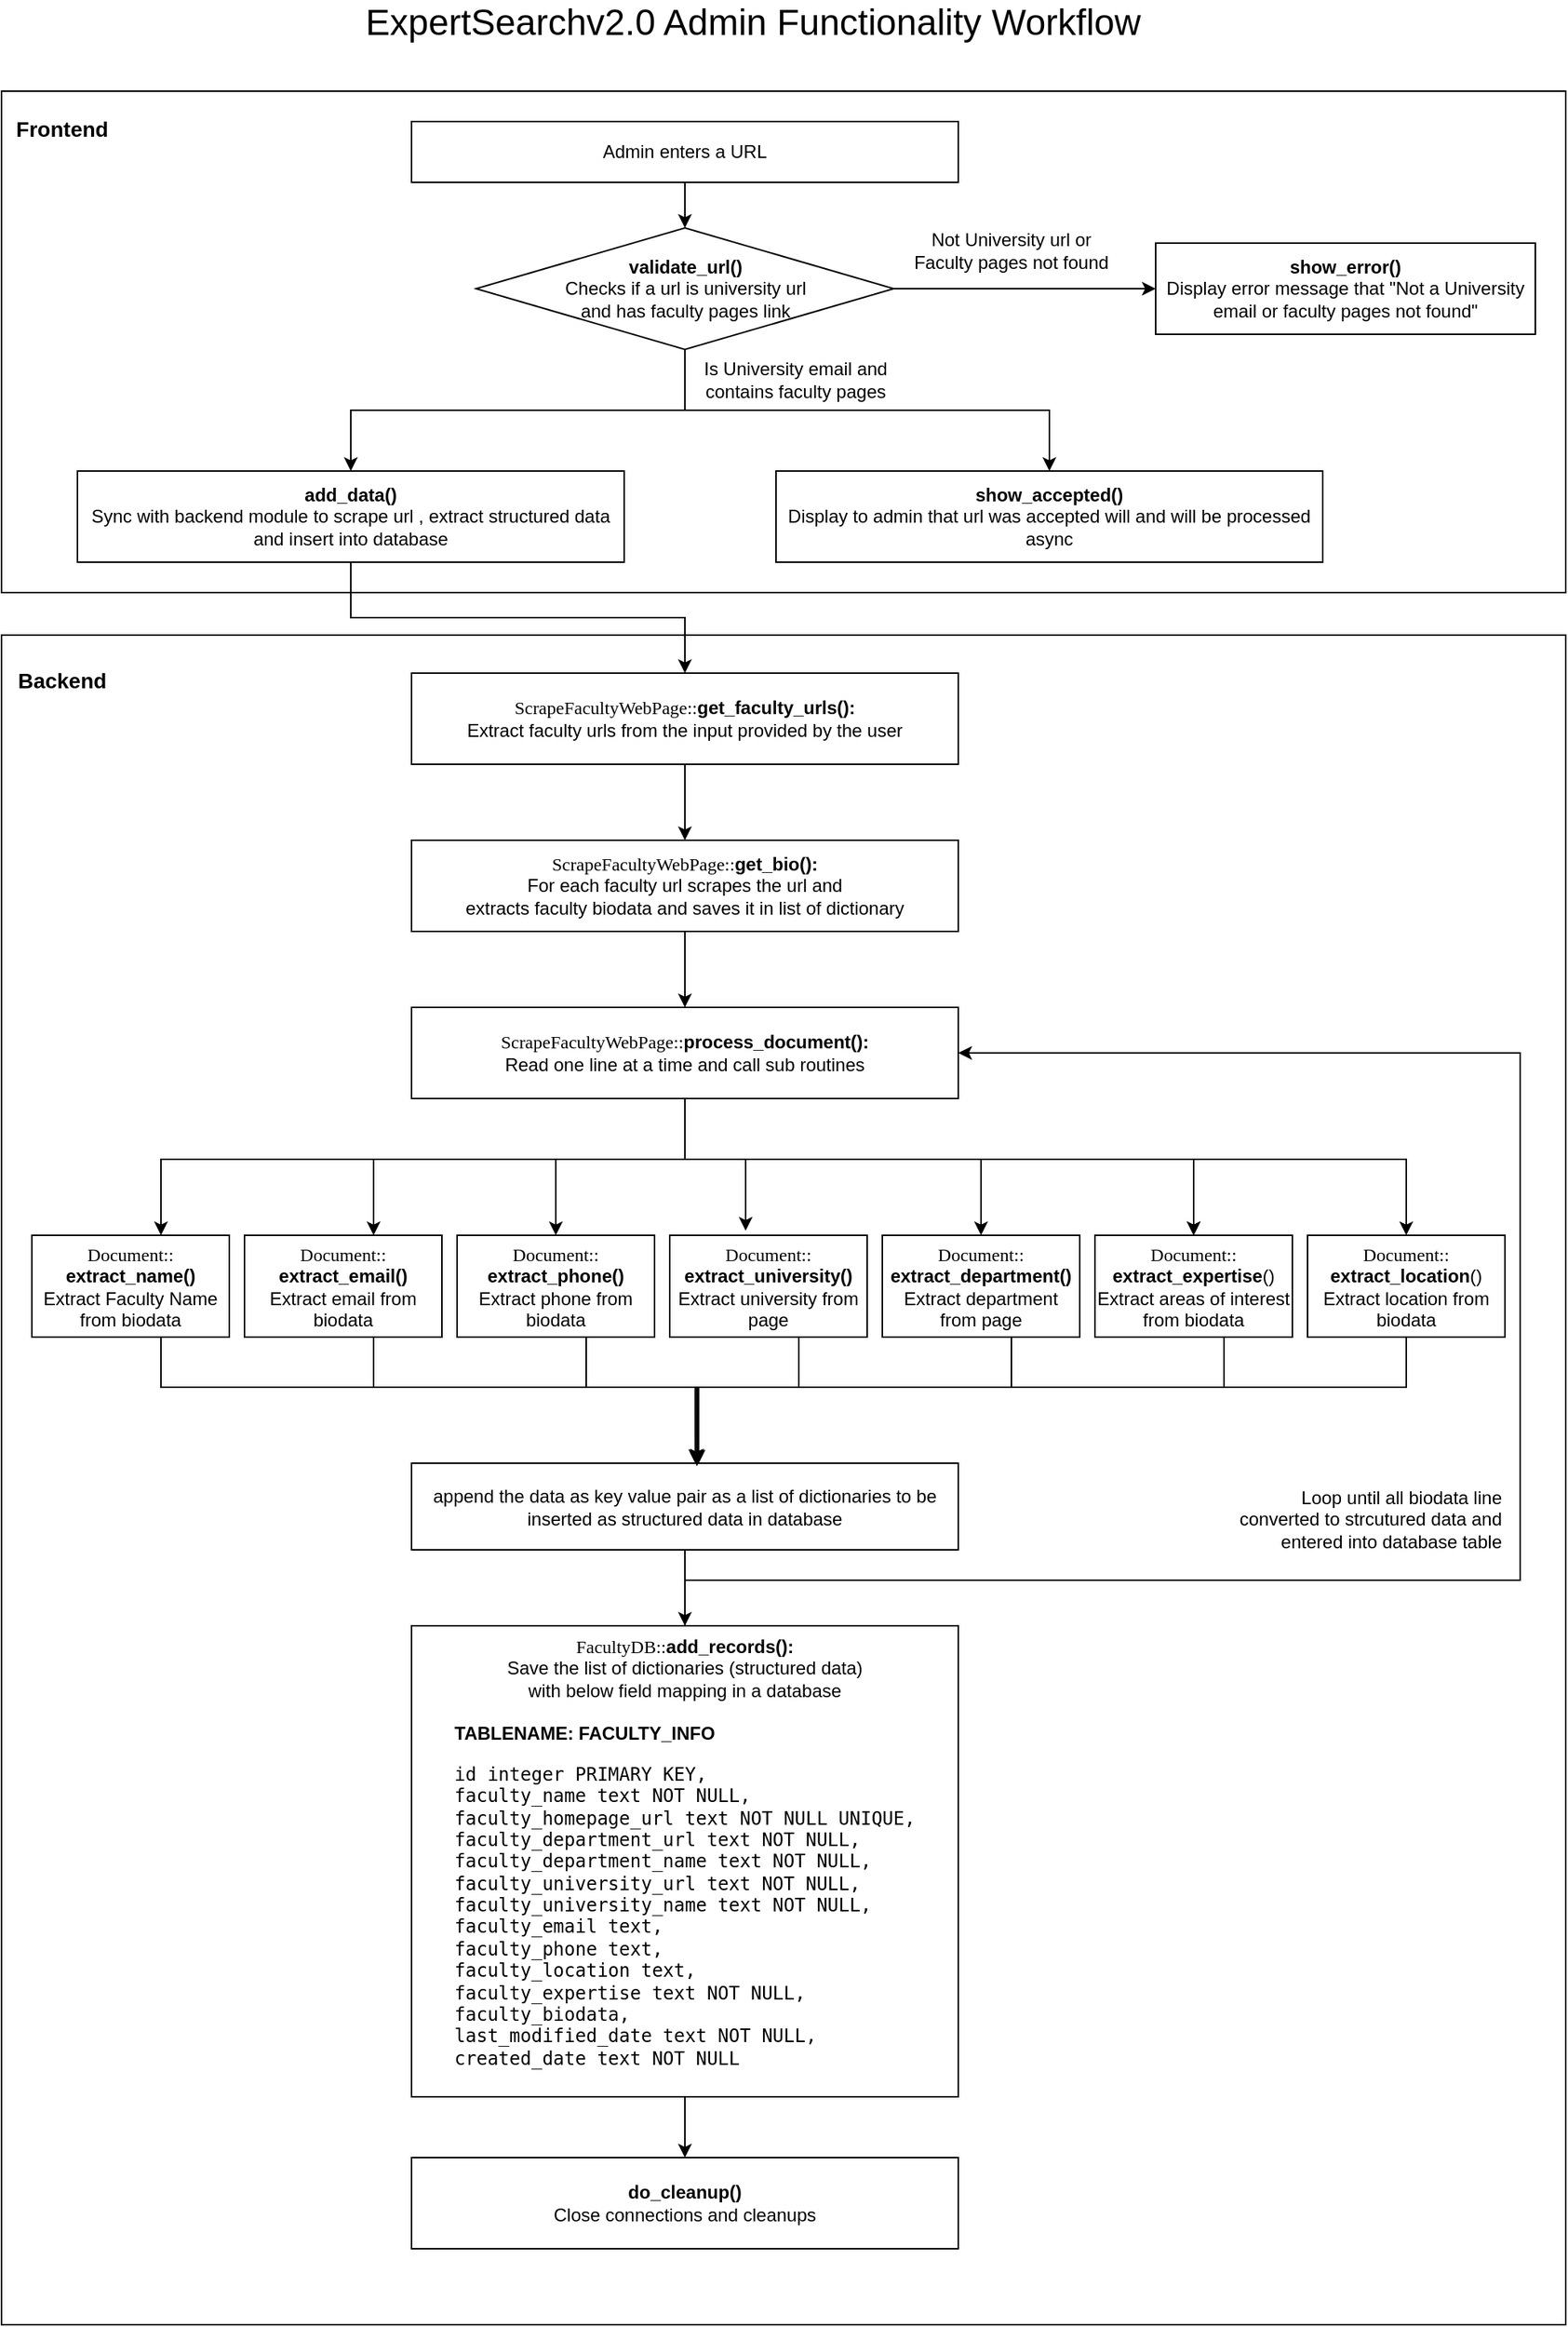 <mxfile version="15.9.1" type="device"><diagram id="dUBs_UTZ3-glxY3RX4h6" name="Page-1"><mxGraphModel dx="1438" dy="1724" grid="1" gridSize="10" guides="1" tooltips="1" connect="1" arrows="1" fold="1" page="1" pageScale="1" pageWidth="850" pageHeight="1100" math="0" shadow="0"><root><mxCell id="0"/><mxCell id="1" parent="0"/><mxCell id="UDE30eZPnsQFLOr3LsP8-9" value="" style="rounded=0;whiteSpace=wrap;html=1;fontSize=14;" parent="1" vertex="1"><mxGeometry x="70" y="428" width="1030" height="1112" as="geometry"/></mxCell><mxCell id="UDE30eZPnsQFLOr3LsP8-7" value="" style="rounded=0;whiteSpace=wrap;html=1;fontSize=14;" parent="1" vertex="1"><mxGeometry x="70" y="70" width="1030" height="330" as="geometry"/></mxCell><mxCell id="UuPm2zwgWU1U_0ycSbbI-6" value="" style="edgeStyle=orthogonalEdgeStyle;rounded=0;orthogonalLoop=1;jettySize=auto;html=1;" parent="1" source="UuPm2zwgWU1U_0ycSbbI-1" target="UuPm2zwgWU1U_0ycSbbI-4" edge="1"><mxGeometry relative="1" as="geometry"/></mxCell><mxCell id="UuPm2zwgWU1U_0ycSbbI-1" value="Admin enters a URL" style="rounded=0;whiteSpace=wrap;html=1;" parent="1" vertex="1"><mxGeometry x="340" y="90" width="360" height="40" as="geometry"/></mxCell><mxCell id="UuPm2zwgWU1U_0ycSbbI-13" style="edgeStyle=orthogonalEdgeStyle;rounded=0;orthogonalLoop=1;jettySize=auto;html=1;entryX=0.5;entryY=0;entryDx=0;entryDy=0;" parent="1" source="UuPm2zwgWU1U_0ycSbbI-2" target="UuPm2zwgWU1U_0ycSbbI-12" edge="1"><mxGeometry relative="1" as="geometry"/></mxCell><mxCell id="UuPm2zwgWU1U_0ycSbbI-2" value="&lt;span style=&quot;font-size: 9pt ; background-color: rgb(255 , 255 , 255) ; font-family: &amp;#34;menlo&amp;#34;&quot;&gt;ScrapeFacultyWebPage::&lt;/span&gt;&lt;b&gt;get_faculty_urls():&lt;br&gt;&lt;/b&gt;Extract faculty urls from the input provided by the user" style="rounded=0;whiteSpace=wrap;html=1;" parent="1" vertex="1"><mxGeometry x="340" y="453" width="360" height="60" as="geometry"/></mxCell><mxCell id="UuPm2zwgWU1U_0ycSbbI-7" value="" style="edgeStyle=orthogonalEdgeStyle;rounded=0;orthogonalLoop=1;jettySize=auto;html=1;entryX=0.5;entryY=0;entryDx=0;entryDy=0;" parent="1" source="UuPm2zwgWU1U_0ycSbbI-4" target="UDE30eZPnsQFLOr3LsP8-1" edge="1"><mxGeometry relative="1" as="geometry"/></mxCell><mxCell id="UuPm2zwgWU1U_0ycSbbI-10" style="edgeStyle=orthogonalEdgeStyle;rounded=0;orthogonalLoop=1;jettySize=auto;html=1;entryX=0;entryY=0.5;entryDx=0;entryDy=0;" parent="1" source="UuPm2zwgWU1U_0ycSbbI-4" target="UuPm2zwgWU1U_0ycSbbI-9" edge="1"><mxGeometry relative="1" as="geometry"><mxPoint x="700" y="230" as="targetPoint"/></mxGeometry></mxCell><mxCell id="ZGqyVjanNFfFtLkHs6KT-5" style="edgeStyle=orthogonalEdgeStyle;rounded=0;orthogonalLoop=1;jettySize=auto;html=1;" parent="1" source="UuPm2zwgWU1U_0ycSbbI-4" target="ZGqyVjanNFfFtLkHs6KT-2" edge="1"><mxGeometry relative="1" as="geometry"/></mxCell><mxCell id="UuPm2zwgWU1U_0ycSbbI-4" value="&lt;b&gt;&lt;span&gt;validate_url()&lt;/span&gt;&lt;br&gt;&lt;/b&gt;&lt;span&gt;Checks if a url is university url &lt;br&gt;and has faculty pages link&lt;/span&gt;" style="rhombus;whiteSpace=wrap;html=1;" parent="1" vertex="1"><mxGeometry x="382.5" y="160" width="275" height="80" as="geometry"/></mxCell><mxCell id="UuPm2zwgWU1U_0ycSbbI-8" value="Is University email and &lt;br&gt;contains faculty pages" style="text;html=1;strokeColor=none;fillColor=none;align=center;verticalAlign=middle;whiteSpace=wrap;rounded=0;" parent="1" vertex="1"><mxGeometry x="527.5" y="245" width="130" height="30" as="geometry"/></mxCell><mxCell id="UuPm2zwgWU1U_0ycSbbI-9" value="&lt;b&gt;show_error()&lt;br&gt;&lt;/b&gt;Display error message that &quot;Not a University email or faculty pages not found&quot;" style="rounded=0;whiteSpace=wrap;html=1;" parent="1" vertex="1"><mxGeometry x="830" y="170" width="250" height="60" as="geometry"/></mxCell><mxCell id="UuPm2zwgWU1U_0ycSbbI-11" value="Not University url or &lt;br&gt;Faculty pages not found" style="text;html=1;strokeColor=none;fillColor=none;align=center;verticalAlign=middle;whiteSpace=wrap;rounded=0;" parent="1" vertex="1"><mxGeometry x="620" y="160" width="230" height="30" as="geometry"/></mxCell><mxCell id="UuPm2zwgWU1U_0ycSbbI-45" style="edgeStyle=orthogonalEdgeStyle;rounded=0;orthogonalLoop=1;jettySize=auto;html=1;entryX=0.5;entryY=0;entryDx=0;entryDy=0;" parent="1" source="UuPm2zwgWU1U_0ycSbbI-12" target="UuPm2zwgWU1U_0ycSbbI-14" edge="1"><mxGeometry relative="1" as="geometry"/></mxCell><mxCell id="UuPm2zwgWU1U_0ycSbbI-12" value="&lt;span style=&quot;font-size: 9pt ; background-color: rgb(255 , 255 , 255) ; font-family: &amp;#34;menlo&amp;#34;&quot;&gt;ScrapeFacultyWebPage::&lt;/span&gt;&lt;b&gt;get_bio():&lt;br&gt;&lt;/b&gt;For each faculty url scrapes the url and &lt;br&gt;extracts faculty biodata and saves it in list of dictionary" style="rounded=0;whiteSpace=wrap;html=1;" parent="1" vertex="1"><mxGeometry x="340" y="563" width="360" height="60" as="geometry"/></mxCell><mxCell id="UuPm2zwgWU1U_0ycSbbI-18" value="" style="edgeStyle=orthogonalEdgeStyle;rounded=0;orthogonalLoop=1;jettySize=auto;html=1;" parent="1" source="UuPm2zwgWU1U_0ycSbbI-14" target="UuPm2zwgWU1U_0ycSbbI-17" edge="1"><mxGeometry relative="1" as="geometry"><Array as="points"><mxPoint x="520" y="773"/><mxPoint x="435" y="773"/></Array></mxGeometry></mxCell><mxCell id="UuPm2zwgWU1U_0ycSbbI-24" style="edgeStyle=orthogonalEdgeStyle;rounded=0;orthogonalLoop=1;jettySize=auto;html=1;" parent="1" source="UuPm2zwgWU1U_0ycSbbI-14" edge="1"><mxGeometry relative="1" as="geometry"><Array as="points"><mxPoint x="520" y="773"/><mxPoint x="560" y="773"/><mxPoint x="560" y="820"/></Array><mxPoint x="560" y="820" as="targetPoint"/></mxGeometry></mxCell><mxCell id="UuPm2zwgWU1U_0ycSbbI-26" style="edgeStyle=orthogonalEdgeStyle;rounded=0;orthogonalLoop=1;jettySize=auto;html=1;entryX=0.5;entryY=0;entryDx=0;entryDy=0;exitX=0.5;exitY=1;exitDx=0;exitDy=0;" parent="1" source="UuPm2zwgWU1U_0ycSbbI-14" target="UuPm2zwgWU1U_0ycSbbI-22" edge="1"><mxGeometry relative="1" as="geometry"><Array as="points"><mxPoint x="520" y="773"/><mxPoint x="855" y="773"/></Array></mxGeometry></mxCell><mxCell id="UuPm2zwgWU1U_0ycSbbI-27" style="edgeStyle=orthogonalEdgeStyle;rounded=0;orthogonalLoop=1;jettySize=auto;html=1;" parent="1" source="UuPm2zwgWU1U_0ycSbbI-14" target="UuPm2zwgWU1U_0ycSbbI-15" edge="1"><mxGeometry relative="1" as="geometry"><Array as="points"><mxPoint x="520" y="773"/><mxPoint x="315" y="773"/></Array></mxGeometry></mxCell><mxCell id="UuPm2zwgWU1U_0ycSbbI-30" style="edgeStyle=orthogonalEdgeStyle;rounded=0;orthogonalLoop=1;jettySize=auto;html=1;" parent="1" source="UuPm2zwgWU1U_0ycSbbI-14" target="UuPm2zwgWU1U_0ycSbbI-20" edge="1"><mxGeometry relative="1" as="geometry"><Array as="points"><mxPoint x="520" y="773"/><mxPoint x="175" y="773"/></Array></mxGeometry></mxCell><mxCell id="UuPm2zwgWU1U_0ycSbbI-31" style="edgeStyle=orthogonalEdgeStyle;rounded=0;orthogonalLoop=1;jettySize=auto;html=1;entryX=0.5;entryY=0;entryDx=0;entryDy=0;" parent="1" source="UuPm2zwgWU1U_0ycSbbI-14" target="UuPm2zwgWU1U_0ycSbbI-21" edge="1"><mxGeometry relative="1" as="geometry"><Array as="points"><mxPoint x="520" y="773"/><mxPoint x="715" y="773"/></Array></mxGeometry></mxCell><mxCell id="ZGqyVjanNFfFtLkHs6KT-11" style="edgeStyle=orthogonalEdgeStyle;rounded=0;orthogonalLoop=1;jettySize=auto;html=1;entryX=0.5;entryY=0;entryDx=0;entryDy=0;" parent="1" target="ZGqyVjanNFfFtLkHs6KT-7" edge="1"><mxGeometry relative="1" as="geometry"><mxPoint x="520" y="736" as="sourcePoint"/><mxPoint x="995" y="826" as="targetPoint"/><Array as="points"><mxPoint x="520" y="773"/><mxPoint x="995" y="773"/></Array></mxGeometry></mxCell><mxCell id="UuPm2zwgWU1U_0ycSbbI-14" value="&lt;span style=&quot;background-color: rgb(255 , 255 , 255) ; font-family: &amp;#34;menlo&amp;#34; ; font-size: 9pt&quot;&gt;ScrapeFacultyWebPage::&lt;/span&gt;&lt;b&gt;process_document():&lt;br&gt;&lt;/b&gt;Read one line at a time and call sub routines" style="rounded=0;whiteSpace=wrap;html=1;" parent="1" vertex="1"><mxGeometry x="340" y="673" width="360" height="60" as="geometry"/></mxCell><mxCell id="UuPm2zwgWU1U_0ycSbbI-36" style="edgeStyle=orthogonalEdgeStyle;rounded=0;orthogonalLoop=1;jettySize=auto;html=1;entryX=0.519;entryY=0;entryDx=0;entryDy=0;entryPerimeter=0;" parent="1" source="UuPm2zwgWU1U_0ycSbbI-15" target="UuPm2zwgWU1U_0ycSbbI-33" edge="1"><mxGeometry relative="1" as="geometry"><Array as="points"><mxPoint x="315" y="923"/><mxPoint x="527" y="923"/></Array></mxGeometry></mxCell><mxCell id="UuPm2zwgWU1U_0ycSbbI-15" value="&lt;span style=&quot;font-family: &amp;#34;menlo&amp;#34; ; background-color: rgb(255 , 255 , 255)&quot;&gt;Document::&lt;/span&gt;&lt;b&gt;&lt;br&gt;extract_email()&lt;br&gt;&lt;/b&gt;Extract email from biodata" style="whiteSpace=wrap;html=1;rounded=0;" parent="1" vertex="1"><mxGeometry x="230" y="823" width="130" height="67" as="geometry"/></mxCell><mxCell id="UuPm2zwgWU1U_0ycSbbI-37" style="edgeStyle=orthogonalEdgeStyle;rounded=0;orthogonalLoop=1;jettySize=auto;html=1;entryX=0.522;entryY=-0.004;entryDx=0;entryDy=0;entryPerimeter=0;" parent="1" source="UuPm2zwgWU1U_0ycSbbI-17" target="UuPm2zwgWU1U_0ycSbbI-33" edge="1"><mxGeometry relative="1" as="geometry"><Array as="points"><mxPoint x="455" y="923"/><mxPoint x="528" y="923"/></Array></mxGeometry></mxCell><mxCell id="UuPm2zwgWU1U_0ycSbbI-17" value="&lt;span style=&quot;font-family: &amp;#34;menlo&amp;#34; ; background-color: rgb(255 , 255 , 255)&quot;&gt;Document::&lt;/span&gt;&lt;b&gt;&lt;br&gt;extract_phone()&lt;br&gt;&lt;/b&gt;Extract phone from biodata" style="whiteSpace=wrap;html=1;rounded=0;" parent="1" vertex="1"><mxGeometry x="370" y="823" width="130" height="67" as="geometry"/></mxCell><mxCell id="UuPm2zwgWU1U_0ycSbbI-39" style="edgeStyle=orthogonalEdgeStyle;rounded=0;orthogonalLoop=1;jettySize=auto;html=1;entryX=0.522;entryY=0.004;entryDx=0;entryDy=0;entryPerimeter=0;" parent="1" source="UuPm2zwgWU1U_0ycSbbI-19" target="UuPm2zwgWU1U_0ycSbbI-33" edge="1"><mxGeometry relative="1" as="geometry"><Array as="points"><mxPoint x="595" y="923"/><mxPoint x="528" y="923"/></Array></mxGeometry></mxCell><mxCell id="UuPm2zwgWU1U_0ycSbbI-19" value="&lt;span style=&quot;font-family: &amp;#34;menlo&amp;#34; ; background-color: rgb(255 , 255 , 255)&quot;&gt;Document::&lt;/span&gt;&lt;b&gt;&lt;br&gt;extract_university()&lt;br&gt;&lt;/b&gt;Extract university from page" style="whiteSpace=wrap;html=1;rounded=0;" parent="1" vertex="1"><mxGeometry x="510" y="823" width="130" height="67" as="geometry"/></mxCell><mxCell id="UuPm2zwgWU1U_0ycSbbI-35" style="edgeStyle=orthogonalEdgeStyle;rounded=0;orthogonalLoop=1;jettySize=auto;html=1;entryX=0.522;entryY=0.004;entryDx=0;entryDy=0;entryPerimeter=0;" parent="1" source="UuPm2zwgWU1U_0ycSbbI-20" target="UuPm2zwgWU1U_0ycSbbI-33" edge="1"><mxGeometry relative="1" as="geometry"><Array as="points"><mxPoint x="175" y="923"/><mxPoint x="528" y="923"/></Array></mxGeometry></mxCell><mxCell id="UuPm2zwgWU1U_0ycSbbI-20" value="&lt;span style=&quot;font-family: &amp;#34;menlo&amp;#34; ; background-color: rgb(255 , 255 , 255)&quot;&gt;Document::&lt;/span&gt;&lt;b&gt;&lt;br&gt;extract_name()&lt;br&gt;&lt;/b&gt;Extract Faculty Name from biodata" style="whiteSpace=wrap;html=1;rounded=0;" parent="1" vertex="1"><mxGeometry x="90" y="823" width="130" height="67" as="geometry"/></mxCell><mxCell id="UuPm2zwgWU1U_0ycSbbI-40" style="edgeStyle=orthogonalEdgeStyle;rounded=0;orthogonalLoop=1;jettySize=auto;html=1;entryX=0.525;entryY=0.004;entryDx=0;entryDy=0;entryPerimeter=0;" parent="1" source="UuPm2zwgWU1U_0ycSbbI-21" target="UuPm2zwgWU1U_0ycSbbI-33" edge="1"><mxGeometry relative="1" as="geometry"><Array as="points"><mxPoint x="735" y="923"/><mxPoint x="529" y="923"/></Array></mxGeometry></mxCell><mxCell id="UuPm2zwgWU1U_0ycSbbI-21" value="&lt;span style=&quot;font-family: &amp;#34;menlo&amp;#34; ; background-color: rgb(255 , 255 , 255)&quot;&gt;Document::&lt;/span&gt;&lt;b&gt;&lt;br&gt;extract_department()&lt;br&gt;&lt;/b&gt;Extract department from page" style="whiteSpace=wrap;html=1;rounded=0;" parent="1" vertex="1"><mxGeometry x="650" y="823" width="130" height="67" as="geometry"/></mxCell><mxCell id="UuPm2zwgWU1U_0ycSbbI-41" style="edgeStyle=orthogonalEdgeStyle;rounded=0;orthogonalLoop=1;jettySize=auto;html=1;entryX=0.522;entryY=-0.004;entryDx=0;entryDy=0;entryPerimeter=0;" parent="1" source="UuPm2zwgWU1U_0ycSbbI-22" target="UuPm2zwgWU1U_0ycSbbI-33" edge="1"><mxGeometry relative="1" as="geometry"><Array as="points"><mxPoint x="875" y="923"/><mxPoint x="528" y="923"/></Array></mxGeometry></mxCell><mxCell id="UuPm2zwgWU1U_0ycSbbI-22" value="&lt;span style=&quot;font-family: &amp;#34;menlo&amp;#34; ; background-color: rgb(255 , 255 , 255)&quot;&gt;Document::&lt;br&gt;&lt;/span&gt;&lt;b&gt;extract_expertise&lt;/b&gt;() Extract areas of interest from biodata" style="whiteSpace=wrap;html=1;rounded=0;" parent="1" vertex="1"><mxGeometry x="790" y="823" width="130" height="67" as="geometry"/></mxCell><mxCell id="UuPm2zwgWU1U_0ycSbbI-43" value="" style="edgeStyle=orthogonalEdgeStyle;rounded=0;orthogonalLoop=1;jettySize=auto;html=1;" parent="1" source="UuPm2zwgWU1U_0ycSbbI-33" target="UuPm2zwgWU1U_0ycSbbI-42" edge="1"><mxGeometry relative="1" as="geometry"/></mxCell><mxCell id="UuPm2zwgWU1U_0ycSbbI-46" style="edgeStyle=orthogonalEdgeStyle;rounded=0;orthogonalLoop=1;jettySize=auto;html=1;entryX=1;entryY=0.5;entryDx=0;entryDy=0;" parent="1" source="UuPm2zwgWU1U_0ycSbbI-33" target="UuPm2zwgWU1U_0ycSbbI-14" edge="1"><mxGeometry relative="1" as="geometry"><mxPoint x="710" y="703" as="targetPoint"/><Array as="points"><mxPoint x="520" y="1050"/><mxPoint x="1070" y="1050"/><mxPoint x="1070" y="703"/></Array></mxGeometry></mxCell><mxCell id="UDE30eZPnsQFLOr3LsP8-11" value="" style="edgeStyle=orthogonalEdgeStyle;rounded=0;orthogonalLoop=1;jettySize=auto;html=1;fontSize=14;" parent="1" source="UuPm2zwgWU1U_0ycSbbI-33" target="UDE30eZPnsQFLOr3LsP8-10" edge="1"><mxGeometry relative="1" as="geometry"/></mxCell><mxCell id="UuPm2zwgWU1U_0ycSbbI-33" value="&lt;span&gt;append the data as key value pair as a list of dictionaries to be inserted as structured data in database&lt;br&gt;&lt;/span&gt;" style="rounded=0;whiteSpace=wrap;html=1;" parent="1" vertex="1"><mxGeometry x="340" y="973" width="360" height="57" as="geometry"/></mxCell><mxCell id="UuPm2zwgWU1U_0ycSbbI-42" value="&lt;b&gt;do_cleanup()&lt;br&gt;&lt;/b&gt;Close connections and cleanups" style="whiteSpace=wrap;html=1;rounded=0;" parent="1" vertex="1"><mxGeometry x="340" y="1430" width="360" height="60" as="geometry"/></mxCell><mxCell id="UuPm2zwgWU1U_0ycSbbI-47" value="Loop until all biodata line converted to strcutured data and entered into database table" style="text;html=1;strokeColor=none;fillColor=none;align=right;verticalAlign=middle;whiteSpace=wrap;rounded=0;" parent="1" vertex="1"><mxGeometry x="880" y="980" width="180" height="60" as="geometry"/></mxCell><mxCell id="UDE30eZPnsQFLOr3LsP8-2" style="edgeStyle=orthogonalEdgeStyle;rounded=0;orthogonalLoop=1;jettySize=auto;html=1;entryX=0.5;entryY=0;entryDx=0;entryDy=0;exitX=0.5;exitY=1;exitDx=0;exitDy=0;" parent="1" source="ZGqyVjanNFfFtLkHs6KT-2" target="UuPm2zwgWU1U_0ycSbbI-2" edge="1"><mxGeometry relative="1" as="geometry"/></mxCell><mxCell id="UDE30eZPnsQFLOr3LsP8-1" value="&lt;b&gt;show_accepted()&lt;br&gt;&lt;/b&gt;Display to admin that url was accepted will and will be processed async" style="rounded=0;whiteSpace=wrap;html=1;" parent="1" vertex="1"><mxGeometry x="580" y="320" width="360" height="60" as="geometry"/></mxCell><mxCell id="UDE30eZPnsQFLOr3LsP8-5" value="&lt;b&gt;&lt;font style=&quot;font-size: 14px&quot;&gt;Backend&lt;/font&gt;&lt;/b&gt;" style="text;html=1;strokeColor=none;fillColor=none;align=center;verticalAlign=middle;whiteSpace=wrap;rounded=0;" parent="1" vertex="1"><mxGeometry x="80" y="443" width="60" height="30" as="geometry"/></mxCell><mxCell id="UDE30eZPnsQFLOr3LsP8-8" value="&lt;b&gt;&lt;font style=&quot;font-size: 14px&quot;&gt;Frontend&lt;/font&gt;&lt;/b&gt;" style="text;html=1;strokeColor=none;fillColor=none;align=center;verticalAlign=middle;whiteSpace=wrap;rounded=0;" parent="1" vertex="1"><mxGeometry x="80" y="80" width="60" height="30" as="geometry"/></mxCell><mxCell id="UDE30eZPnsQFLOr3LsP8-10" value="&lt;span style=&quot;font-size: 9pt ; background-color: rgb(255 , 255 , 255) ; font-family: &amp;#34;menlo&amp;#34;&quot;&gt;FacultyDB::&lt;/span&gt;&lt;b&gt;add_records():&lt;br&gt;&lt;/b&gt;&lt;span&gt;Save the list of dictionaries (structured data) &lt;br&gt;with below field mapping in a database&lt;br&gt;&lt;/span&gt;&lt;br&gt;&lt;div style=&quot;text-align: left&quot;&gt;&lt;b&gt;TABLENAME: FACULTY_INFO&lt;/b&gt;&lt;/div&gt;&lt;div style=&quot;text-align: left&quot;&gt;&lt;pre&gt;id integer PRIMARY KEY,&lt;br&gt;faculty_name text NOT NULL,&lt;br&gt;faculty_homepage_url text NOT NULL UNIQUE,&lt;br&gt;faculty_department_url text NOT NULL,&lt;br&gt;faculty_department_name text NOT NULL,&lt;br&gt;faculty_university_url text NOT NULL,&lt;br&gt;faculty_university_name text NOT NULL,&lt;br&gt;faculty_email text,&lt;br&gt;faculty_phone text,&lt;br&gt;faculty_location text,&lt;br&gt;faculty_expertise text NOT NULL,&lt;br&gt;faculty_biodata,&lt;br&gt;last_modified_date text NOT NULL,&lt;br&gt;created_date text NOT NULL&lt;/pre&gt;&lt;/div&gt;" style="whiteSpace=wrap;html=1;rounded=0;" parent="1" vertex="1"><mxGeometry x="340" y="1080" width="360" height="310" as="geometry"/></mxCell><mxCell id="ZGqyVjanNFfFtLkHs6KT-2" value="&lt;b&gt;add_data()&lt;br&gt;&lt;/b&gt;Sync with backend module to scrape url , extract structured data and insert into database" style="rounded=0;whiteSpace=wrap;html=1;" parent="1" vertex="1"><mxGeometry x="120" y="320" width="360" height="60" as="geometry"/></mxCell><mxCell id="ZGqyVjanNFfFtLkHs6KT-12" style="edgeStyle=orthogonalEdgeStyle;rounded=0;orthogonalLoop=1;jettySize=auto;html=1;entryX=0.522;entryY=-0.018;entryDx=0;entryDy=0;entryPerimeter=0;" parent="1" edge="1"><mxGeometry relative="1" as="geometry"><mxPoint x="995" y="886" as="sourcePoint"/><mxPoint x="527.92" y="974.974" as="targetPoint"/><Array as="points"><mxPoint x="995" y="923"/><mxPoint x="528" y="923"/></Array></mxGeometry></mxCell><mxCell id="ZGqyVjanNFfFtLkHs6KT-7" value="&lt;span style=&quot;font-family: &amp;#34;menlo&amp;#34; ; background-color: rgb(255 , 255 , 255)&quot;&gt;Document::&lt;br&gt;&lt;/span&gt;&lt;b&gt;extract_location&lt;/b&gt;() Extract location from biodata" style="whiteSpace=wrap;html=1;rounded=0;" parent="1" vertex="1"><mxGeometry x="930" y="823" width="130" height="67" as="geometry"/></mxCell><mxCell id="ZGqyVjanNFfFtLkHs6KT-8" style="edgeStyle=orthogonalEdgeStyle;rounded=0;orthogonalLoop=1;jettySize=auto;html=1;entryX=0.5;entryY=0;entryDx=0;entryDy=0;exitX=0.5;exitY=1;exitDx=0;exitDy=0;" parent="1" edge="1"><mxGeometry relative="1" as="geometry"><Array as="points"><mxPoint x="520" y="773"/><mxPoint x="855" y="773"/></Array><mxPoint x="520" y="733" as="sourcePoint"/><mxPoint x="855" y="823" as="targetPoint"/></mxGeometry></mxCell><mxCell id="bwvy7avtwgS017JslX8l-1" value="&lt;font style=&quot;font-size: 24px&quot;&gt;ExpertSearchv2.0 Admin Functionality Workflow&lt;/font&gt;" style="text;html=1;strokeColor=none;fillColor=none;align=center;verticalAlign=middle;whiteSpace=wrap;rounded=0;" parent="1" vertex="1"><mxGeometry x="170" y="10" width="790" height="30" as="geometry"/></mxCell></root></mxGraphModel></diagram></mxfile>